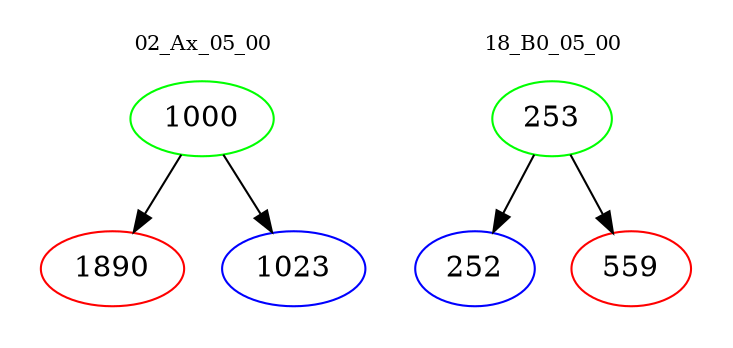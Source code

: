 digraph{
subgraph cluster_0 {
color = white
label = "02_Ax_05_00";
fontsize=10;
T0_1000 [label="1000", color="green"]
T0_1000 -> T0_1890 [color="black"]
T0_1890 [label="1890", color="red"]
T0_1000 -> T0_1023 [color="black"]
T0_1023 [label="1023", color="blue"]
}
subgraph cluster_1 {
color = white
label = "18_B0_05_00";
fontsize=10;
T1_253 [label="253", color="green"]
T1_253 -> T1_252 [color="black"]
T1_252 [label="252", color="blue"]
T1_253 -> T1_559 [color="black"]
T1_559 [label="559", color="red"]
}
}

